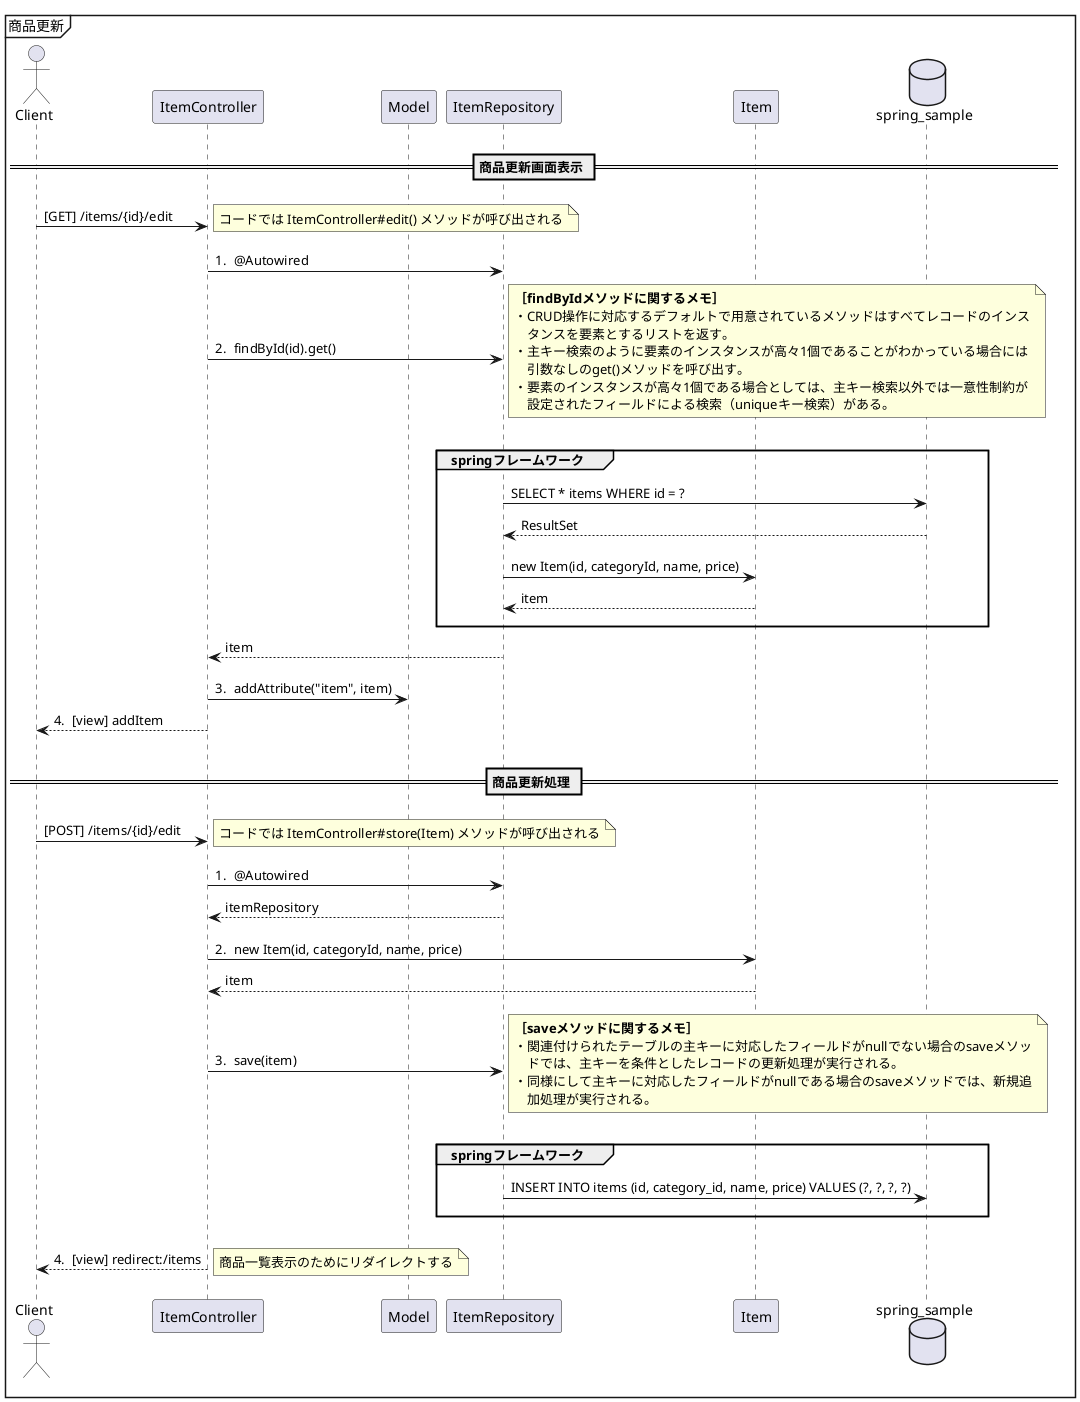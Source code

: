 @startuml 商品更新
' skinparam Style strictuml
' autonumber "0. "
actor Client
participant ItemController as itemController
participant Model as model
participant ItemRepository as itemRepository
'participant List as itemList
participant Item as item
database spring_sample as db

mainframe 商品更新
||10||
== 商品更新画面表示 ==
||10||
Client -> itemController: [GET] /items/{id}/edit
note right
	コードでは ItemController#edit() メソッドが呼び出される
end note
autonumber "0. "
||10||
itemController -> itemRepository: @Autowired
itemController -> itemRepository: findById(id).get()
note right
	**［findByIdメソッドに関するメモ］**
	・CRUD操作に対応するデフォルトで用意されているメソッドはすべてレコードのインス
	　タンスを要素とするリストを返す。
	・主キー検索のように要素のインスタンスが高々1個であることがわかっている場合には
	　引数なしのget()メソッドを呼び出す。
	・要素のインスタンスが高々1個である場合としては、主キー検索以外では一意性制約が
	　設定されたフィールドによる検索（uniqueキー検索）がある。
end note
||20||
group springフレームワーク
	||10||
	autonumber stop
	itemRepository -> db: SELECT * items WHERE id = ? 
	return ResultSet
	||10||
	itemRepository -> item: new Item(id, categoryId, name, price)
	return item
	||10||
end
itemController <-- itemRepository: item
autonumber resume
||10||
itemController -> model: addAttribute("item", item)
Client <-- itemController: [view] addItem
||20||
== 商品更新処理 ==
||10||
autonumber stop
Client -> itemController: [POST] /items/{id}/edit
note right
	コードでは ItemController#store(Item) メソッドが呼び出される
end note
autonumber "0. "
||10||
itemController -> itemRepository: @Autowired
autonumber stop
itemController <-- itemRepository: itemRepository
autonumber resume
||10||
itemController -> item: new Item(id, categoryId, name, price)
autonumber stop
itemController <-- item: item
autonumber resume
||10||
itemController -> itemRepository: save(item)
note right
	**［saveメソッドに関するメモ］**
	・関連付けられたテーブルの主キーに対応したフィールドがnullでない場合のsaveメソッ
	　ドでは、主キーを条件としたレコードの更新処理が実行される。
	・同様にして主キーに対応したフィールドがnullである場合のsaveメソッドでは、新規追
	　加処理が実行される。
end note
||20||
group springフレームワーク
	||10||
	autonumber stop
	itemRepository -> db: INSERT INTO items (id, category_id, name, price) VALUES (?, ?, ?, ?) 
	||10||
end
||20||
autonumber resume
Client <-- itemController: [view] redirect:/items
note right
	商品一覧表示のためにリダイレクトする
end note
||10||
@enduml